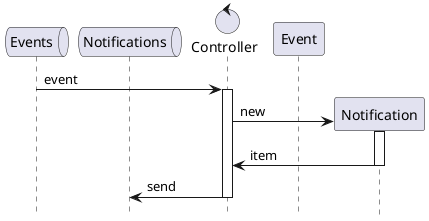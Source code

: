@startuml
'https://plantuml.com/sequence-diagram

hide footbox

queue Events
queue Notifications
control Controller
participant Event

Events -> Controller: event
activate Controller
create Notification
Controller -> Notification: new
activate Notification
Notification -> Controller: item
deactivate Notification
Controller -> Notifications: send
deactivate Controller

@enduml